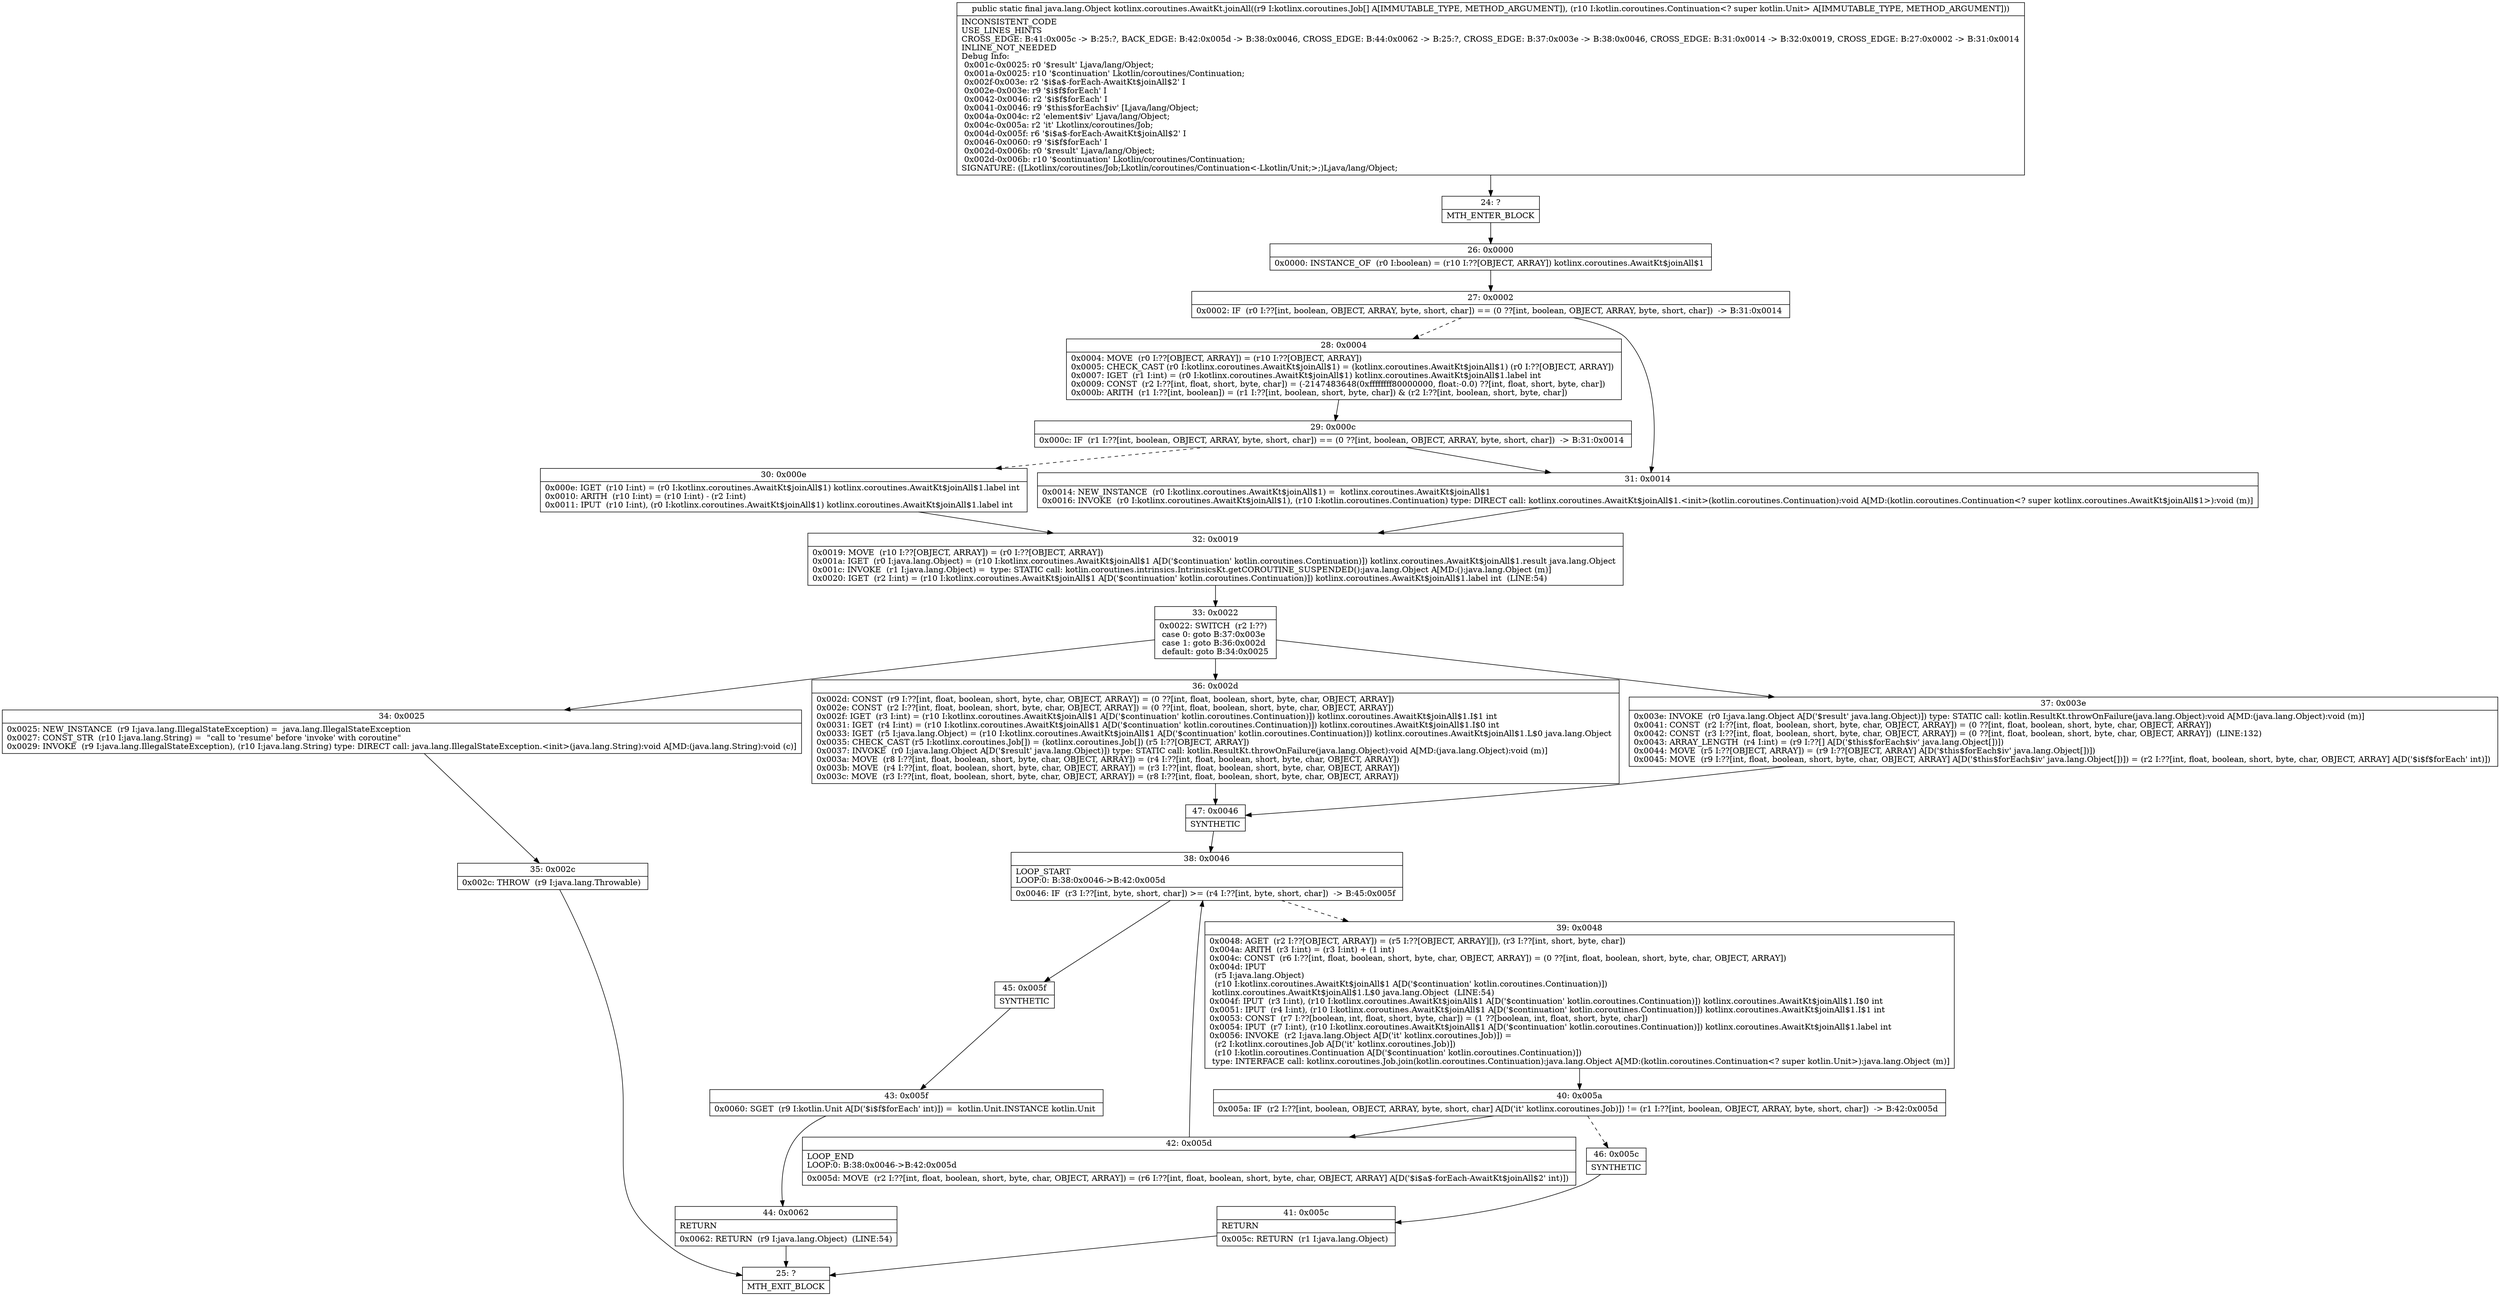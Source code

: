 digraph "CFG forkotlinx.coroutines.AwaitKt.joinAll([Lkotlinx\/coroutines\/Job;Lkotlin\/coroutines\/Continuation;)Ljava\/lang\/Object;" {
Node_24 [shape=record,label="{24\:\ ?|MTH_ENTER_BLOCK\l}"];
Node_26 [shape=record,label="{26\:\ 0x0000|0x0000: INSTANCE_OF  (r0 I:boolean) = (r10 I:??[OBJECT, ARRAY]) kotlinx.coroutines.AwaitKt$joinAll$1 \l}"];
Node_27 [shape=record,label="{27\:\ 0x0002|0x0002: IF  (r0 I:??[int, boolean, OBJECT, ARRAY, byte, short, char]) == (0 ??[int, boolean, OBJECT, ARRAY, byte, short, char])  \-\> B:31:0x0014 \l}"];
Node_28 [shape=record,label="{28\:\ 0x0004|0x0004: MOVE  (r0 I:??[OBJECT, ARRAY]) = (r10 I:??[OBJECT, ARRAY]) \l0x0005: CHECK_CAST (r0 I:kotlinx.coroutines.AwaitKt$joinAll$1) = (kotlinx.coroutines.AwaitKt$joinAll$1) (r0 I:??[OBJECT, ARRAY]) \l0x0007: IGET  (r1 I:int) = (r0 I:kotlinx.coroutines.AwaitKt$joinAll$1) kotlinx.coroutines.AwaitKt$joinAll$1.label int \l0x0009: CONST  (r2 I:??[int, float, short, byte, char]) = (\-2147483648(0xffffffff80000000, float:\-0.0) ??[int, float, short, byte, char]) \l0x000b: ARITH  (r1 I:??[int, boolean]) = (r1 I:??[int, boolean, short, byte, char]) & (r2 I:??[int, boolean, short, byte, char]) \l}"];
Node_29 [shape=record,label="{29\:\ 0x000c|0x000c: IF  (r1 I:??[int, boolean, OBJECT, ARRAY, byte, short, char]) == (0 ??[int, boolean, OBJECT, ARRAY, byte, short, char])  \-\> B:31:0x0014 \l}"];
Node_30 [shape=record,label="{30\:\ 0x000e|0x000e: IGET  (r10 I:int) = (r0 I:kotlinx.coroutines.AwaitKt$joinAll$1) kotlinx.coroutines.AwaitKt$joinAll$1.label int \l0x0010: ARITH  (r10 I:int) = (r10 I:int) \- (r2 I:int) \l0x0011: IPUT  (r10 I:int), (r0 I:kotlinx.coroutines.AwaitKt$joinAll$1) kotlinx.coroutines.AwaitKt$joinAll$1.label int \l}"];
Node_32 [shape=record,label="{32\:\ 0x0019|0x0019: MOVE  (r10 I:??[OBJECT, ARRAY]) = (r0 I:??[OBJECT, ARRAY]) \l0x001a: IGET  (r0 I:java.lang.Object) = (r10 I:kotlinx.coroutines.AwaitKt$joinAll$1 A[D('$continuation' kotlin.coroutines.Continuation)]) kotlinx.coroutines.AwaitKt$joinAll$1.result java.lang.Object \l0x001c: INVOKE  (r1 I:java.lang.Object) =  type: STATIC call: kotlin.coroutines.intrinsics.IntrinsicsKt.getCOROUTINE_SUSPENDED():java.lang.Object A[MD:():java.lang.Object (m)]\l0x0020: IGET  (r2 I:int) = (r10 I:kotlinx.coroutines.AwaitKt$joinAll$1 A[D('$continuation' kotlin.coroutines.Continuation)]) kotlinx.coroutines.AwaitKt$joinAll$1.label int  (LINE:54)\l}"];
Node_33 [shape=record,label="{33\:\ 0x0022|0x0022: SWITCH  (r2 I:??)\l case 0: goto B:37:0x003e\l case 1: goto B:36:0x002d\l default: goto B:34:0x0025 \l}"];
Node_34 [shape=record,label="{34\:\ 0x0025|0x0025: NEW_INSTANCE  (r9 I:java.lang.IllegalStateException) =  java.lang.IllegalStateException \l0x0027: CONST_STR  (r10 I:java.lang.String) =  \"call to 'resume' before 'invoke' with coroutine\" \l0x0029: INVOKE  (r9 I:java.lang.IllegalStateException), (r10 I:java.lang.String) type: DIRECT call: java.lang.IllegalStateException.\<init\>(java.lang.String):void A[MD:(java.lang.String):void (c)]\l}"];
Node_35 [shape=record,label="{35\:\ 0x002c|0x002c: THROW  (r9 I:java.lang.Throwable) \l}"];
Node_25 [shape=record,label="{25\:\ ?|MTH_EXIT_BLOCK\l}"];
Node_36 [shape=record,label="{36\:\ 0x002d|0x002d: CONST  (r9 I:??[int, float, boolean, short, byte, char, OBJECT, ARRAY]) = (0 ??[int, float, boolean, short, byte, char, OBJECT, ARRAY]) \l0x002e: CONST  (r2 I:??[int, float, boolean, short, byte, char, OBJECT, ARRAY]) = (0 ??[int, float, boolean, short, byte, char, OBJECT, ARRAY]) \l0x002f: IGET  (r3 I:int) = (r10 I:kotlinx.coroutines.AwaitKt$joinAll$1 A[D('$continuation' kotlin.coroutines.Continuation)]) kotlinx.coroutines.AwaitKt$joinAll$1.I$1 int \l0x0031: IGET  (r4 I:int) = (r10 I:kotlinx.coroutines.AwaitKt$joinAll$1 A[D('$continuation' kotlin.coroutines.Continuation)]) kotlinx.coroutines.AwaitKt$joinAll$1.I$0 int \l0x0033: IGET  (r5 I:java.lang.Object) = (r10 I:kotlinx.coroutines.AwaitKt$joinAll$1 A[D('$continuation' kotlin.coroutines.Continuation)]) kotlinx.coroutines.AwaitKt$joinAll$1.L$0 java.lang.Object \l0x0035: CHECK_CAST (r5 I:kotlinx.coroutines.Job[]) = (kotlinx.coroutines.Job[]) (r5 I:??[OBJECT, ARRAY]) \l0x0037: INVOKE  (r0 I:java.lang.Object A[D('$result' java.lang.Object)]) type: STATIC call: kotlin.ResultKt.throwOnFailure(java.lang.Object):void A[MD:(java.lang.Object):void (m)]\l0x003a: MOVE  (r8 I:??[int, float, boolean, short, byte, char, OBJECT, ARRAY]) = (r4 I:??[int, float, boolean, short, byte, char, OBJECT, ARRAY]) \l0x003b: MOVE  (r4 I:??[int, float, boolean, short, byte, char, OBJECT, ARRAY]) = (r3 I:??[int, float, boolean, short, byte, char, OBJECT, ARRAY]) \l0x003c: MOVE  (r3 I:??[int, float, boolean, short, byte, char, OBJECT, ARRAY]) = (r8 I:??[int, float, boolean, short, byte, char, OBJECT, ARRAY]) \l}"];
Node_47 [shape=record,label="{47\:\ 0x0046|SYNTHETIC\l}"];
Node_38 [shape=record,label="{38\:\ 0x0046|LOOP_START\lLOOP:0: B:38:0x0046\-\>B:42:0x005d\l|0x0046: IF  (r3 I:??[int, byte, short, char]) \>= (r4 I:??[int, byte, short, char])  \-\> B:45:0x005f \l}"];
Node_39 [shape=record,label="{39\:\ 0x0048|0x0048: AGET  (r2 I:??[OBJECT, ARRAY]) = (r5 I:??[OBJECT, ARRAY][]), (r3 I:??[int, short, byte, char]) \l0x004a: ARITH  (r3 I:int) = (r3 I:int) + (1 int) \l0x004c: CONST  (r6 I:??[int, float, boolean, short, byte, char, OBJECT, ARRAY]) = (0 ??[int, float, boolean, short, byte, char, OBJECT, ARRAY]) \l0x004d: IPUT  \l  (r5 I:java.lang.Object)\l  (r10 I:kotlinx.coroutines.AwaitKt$joinAll$1 A[D('$continuation' kotlin.coroutines.Continuation)])\l kotlinx.coroutines.AwaitKt$joinAll$1.L$0 java.lang.Object  (LINE:54)\l0x004f: IPUT  (r3 I:int), (r10 I:kotlinx.coroutines.AwaitKt$joinAll$1 A[D('$continuation' kotlin.coroutines.Continuation)]) kotlinx.coroutines.AwaitKt$joinAll$1.I$0 int \l0x0051: IPUT  (r4 I:int), (r10 I:kotlinx.coroutines.AwaitKt$joinAll$1 A[D('$continuation' kotlin.coroutines.Continuation)]) kotlinx.coroutines.AwaitKt$joinAll$1.I$1 int \l0x0053: CONST  (r7 I:??[boolean, int, float, short, byte, char]) = (1 ??[boolean, int, float, short, byte, char]) \l0x0054: IPUT  (r7 I:int), (r10 I:kotlinx.coroutines.AwaitKt$joinAll$1 A[D('$continuation' kotlin.coroutines.Continuation)]) kotlinx.coroutines.AwaitKt$joinAll$1.label int \l0x0056: INVOKE  (r2 I:java.lang.Object A[D('it' kotlinx.coroutines.Job)]) = \l  (r2 I:kotlinx.coroutines.Job A[D('it' kotlinx.coroutines.Job)])\l  (r10 I:kotlin.coroutines.Continuation A[D('$continuation' kotlin.coroutines.Continuation)])\l type: INTERFACE call: kotlinx.coroutines.Job.join(kotlin.coroutines.Continuation):java.lang.Object A[MD:(kotlin.coroutines.Continuation\<? super kotlin.Unit\>):java.lang.Object (m)]\l}"];
Node_40 [shape=record,label="{40\:\ 0x005a|0x005a: IF  (r2 I:??[int, boolean, OBJECT, ARRAY, byte, short, char] A[D('it' kotlinx.coroutines.Job)]) != (r1 I:??[int, boolean, OBJECT, ARRAY, byte, short, char])  \-\> B:42:0x005d \l}"];
Node_42 [shape=record,label="{42\:\ 0x005d|LOOP_END\lLOOP:0: B:38:0x0046\-\>B:42:0x005d\l|0x005d: MOVE  (r2 I:??[int, float, boolean, short, byte, char, OBJECT, ARRAY]) = (r6 I:??[int, float, boolean, short, byte, char, OBJECT, ARRAY] A[D('$i$a$\-forEach\-AwaitKt$joinAll$2' int)]) \l}"];
Node_46 [shape=record,label="{46\:\ 0x005c|SYNTHETIC\l}"];
Node_41 [shape=record,label="{41\:\ 0x005c|RETURN\l|0x005c: RETURN  (r1 I:java.lang.Object) \l}"];
Node_45 [shape=record,label="{45\:\ 0x005f|SYNTHETIC\l}"];
Node_43 [shape=record,label="{43\:\ 0x005f|0x0060: SGET  (r9 I:kotlin.Unit A[D('$i$f$forEach' int)]) =  kotlin.Unit.INSTANCE kotlin.Unit \l}"];
Node_44 [shape=record,label="{44\:\ 0x0062|RETURN\l|0x0062: RETURN  (r9 I:java.lang.Object)  (LINE:54)\l}"];
Node_37 [shape=record,label="{37\:\ 0x003e|0x003e: INVOKE  (r0 I:java.lang.Object A[D('$result' java.lang.Object)]) type: STATIC call: kotlin.ResultKt.throwOnFailure(java.lang.Object):void A[MD:(java.lang.Object):void (m)]\l0x0041: CONST  (r2 I:??[int, float, boolean, short, byte, char, OBJECT, ARRAY]) = (0 ??[int, float, boolean, short, byte, char, OBJECT, ARRAY]) \l0x0042: CONST  (r3 I:??[int, float, boolean, short, byte, char, OBJECT, ARRAY]) = (0 ??[int, float, boolean, short, byte, char, OBJECT, ARRAY])  (LINE:132)\l0x0043: ARRAY_LENGTH  (r4 I:int) = (r9 I:??[] A[D('$this$forEach$iv' java.lang.Object[])]) \l0x0044: MOVE  (r5 I:??[OBJECT, ARRAY]) = (r9 I:??[OBJECT, ARRAY] A[D('$this$forEach$iv' java.lang.Object[])]) \l0x0045: MOVE  (r9 I:??[int, float, boolean, short, byte, char, OBJECT, ARRAY] A[D('$this$forEach$iv' java.lang.Object[])]) = (r2 I:??[int, float, boolean, short, byte, char, OBJECT, ARRAY] A[D('$i$f$forEach' int)]) \l}"];
Node_31 [shape=record,label="{31\:\ 0x0014|0x0014: NEW_INSTANCE  (r0 I:kotlinx.coroutines.AwaitKt$joinAll$1) =  kotlinx.coroutines.AwaitKt$joinAll$1 \l0x0016: INVOKE  (r0 I:kotlinx.coroutines.AwaitKt$joinAll$1), (r10 I:kotlin.coroutines.Continuation) type: DIRECT call: kotlinx.coroutines.AwaitKt$joinAll$1.\<init\>(kotlin.coroutines.Continuation):void A[MD:(kotlin.coroutines.Continuation\<? super kotlinx.coroutines.AwaitKt$joinAll$1\>):void (m)]\l}"];
MethodNode[shape=record,label="{public static final java.lang.Object kotlinx.coroutines.AwaitKt.joinAll((r9 I:kotlinx.coroutines.Job[] A[IMMUTABLE_TYPE, METHOD_ARGUMENT]), (r10 I:kotlin.coroutines.Continuation\<? super kotlin.Unit\> A[IMMUTABLE_TYPE, METHOD_ARGUMENT]))  | INCONSISTENT_CODE\lUSE_LINES_HINTS\lCROSS_EDGE: B:41:0x005c \-\> B:25:?, BACK_EDGE: B:42:0x005d \-\> B:38:0x0046, CROSS_EDGE: B:44:0x0062 \-\> B:25:?, CROSS_EDGE: B:37:0x003e \-\> B:38:0x0046, CROSS_EDGE: B:31:0x0014 \-\> B:32:0x0019, CROSS_EDGE: B:27:0x0002 \-\> B:31:0x0014\lINLINE_NOT_NEEDED\lDebug Info:\l  0x001c\-0x0025: r0 '$result' Ljava\/lang\/Object;\l  0x001a\-0x0025: r10 '$continuation' Lkotlin\/coroutines\/Continuation;\l  0x002f\-0x003e: r2 '$i$a$\-forEach\-AwaitKt$joinAll$2' I\l  0x002e\-0x003e: r9 '$i$f$forEach' I\l  0x0042\-0x0046: r2 '$i$f$forEach' I\l  0x0041\-0x0046: r9 '$this$forEach$iv' [Ljava\/lang\/Object;\l  0x004a\-0x004c: r2 'element$iv' Ljava\/lang\/Object;\l  0x004c\-0x005a: r2 'it' Lkotlinx\/coroutines\/Job;\l  0x004d\-0x005f: r6 '$i$a$\-forEach\-AwaitKt$joinAll$2' I\l  0x0046\-0x0060: r9 '$i$f$forEach' I\l  0x002d\-0x006b: r0 '$result' Ljava\/lang\/Object;\l  0x002d\-0x006b: r10 '$continuation' Lkotlin\/coroutines\/Continuation;\lSIGNATURE: ([Lkotlinx\/coroutines\/Job;Lkotlin\/coroutines\/Continuation\<\-Lkotlin\/Unit;\>;)Ljava\/lang\/Object;\l}"];
MethodNode -> Node_24;Node_24 -> Node_26;
Node_26 -> Node_27;
Node_27 -> Node_28[style=dashed];
Node_27 -> Node_31;
Node_28 -> Node_29;
Node_29 -> Node_30[style=dashed];
Node_29 -> Node_31;
Node_30 -> Node_32;
Node_32 -> Node_33;
Node_33 -> Node_34;
Node_33 -> Node_36;
Node_33 -> Node_37;
Node_34 -> Node_35;
Node_35 -> Node_25;
Node_36 -> Node_47;
Node_47 -> Node_38;
Node_38 -> Node_39[style=dashed];
Node_38 -> Node_45;
Node_39 -> Node_40;
Node_40 -> Node_42;
Node_40 -> Node_46[style=dashed];
Node_42 -> Node_38;
Node_46 -> Node_41;
Node_41 -> Node_25;
Node_45 -> Node_43;
Node_43 -> Node_44;
Node_44 -> Node_25;
Node_37 -> Node_47;
Node_31 -> Node_32;
}

